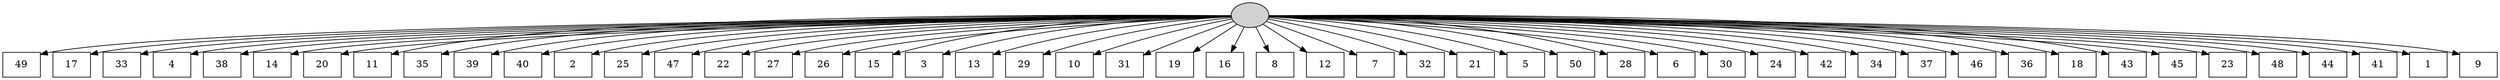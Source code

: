 digraph G {
0[style=filled, fillcolor=grey82, label=""];
1[shape=box,style=filled, fillcolor=white,label="49\n"];
2[shape=box,style=filled, fillcolor=white,label="17\n"];
3[shape=box,style=filled, fillcolor=white,label="33\n"];
4[shape=box,style=filled, fillcolor=white,label="4\n"];
5[shape=box,style=filled, fillcolor=white,label="38\n"];
6[shape=box,style=filled, fillcolor=white,label="14\n"];
7[shape=box,style=filled, fillcolor=white,label="20\n"];
8[shape=box,style=filled, fillcolor=white,label="11\n"];
9[shape=box,style=filled, fillcolor=white,label="35\n"];
10[shape=box,style=filled, fillcolor=white,label="39\n"];
11[shape=box,style=filled, fillcolor=white,label="40\n"];
12[shape=box,style=filled, fillcolor=white,label="2\n"];
13[shape=box,style=filled, fillcolor=white,label="25\n"];
14[shape=box,style=filled, fillcolor=white,label="47\n"];
15[shape=box,style=filled, fillcolor=white,label="22\n"];
16[shape=box,style=filled, fillcolor=white,label="27\n"];
17[shape=box,style=filled, fillcolor=white,label="26\n"];
18[shape=box,style=filled, fillcolor=white,label="15\n"];
19[shape=box,style=filled, fillcolor=white,label="3\n"];
20[shape=box,style=filled, fillcolor=white,label="13\n"];
21[shape=box,style=filled, fillcolor=white,label="29\n"];
22[shape=box,style=filled, fillcolor=white,label="10\n"];
23[shape=box,style=filled, fillcolor=white,label="31\n"];
24[shape=box,style=filled, fillcolor=white,label="19\n"];
25[shape=box,style=filled, fillcolor=white,label="16\n"];
26[shape=box,style=filled, fillcolor=white,label="8\n"];
27[shape=box,style=filled, fillcolor=white,label="12\n"];
28[shape=box,style=filled, fillcolor=white,label="7\n"];
29[shape=box,style=filled, fillcolor=white,label="32\n"];
30[shape=box,style=filled, fillcolor=white,label="21\n"];
31[shape=box,style=filled, fillcolor=white,label="5\n"];
32[shape=box,style=filled, fillcolor=white,label="50\n"];
33[shape=box,style=filled, fillcolor=white,label="28\n"];
34[shape=box,style=filled, fillcolor=white,label="6\n"];
35[shape=box,style=filled, fillcolor=white,label="30\n"];
36[shape=box,style=filled, fillcolor=white,label="24\n"];
37[shape=box,style=filled, fillcolor=white,label="42\n"];
38[shape=box,style=filled, fillcolor=white,label="34\n"];
39[shape=box,style=filled, fillcolor=white,label="37\n"];
40[shape=box,style=filled, fillcolor=white,label="46\n"];
41[shape=box,style=filled, fillcolor=white,label="36\n"];
42[shape=box,style=filled, fillcolor=white,label="18\n"];
43[shape=box,style=filled, fillcolor=white,label="43\n"];
44[shape=box,style=filled, fillcolor=white,label="45\n"];
45[shape=box,style=filled, fillcolor=white,label="23\n"];
46[shape=box,style=filled, fillcolor=white,label="48\n"];
47[shape=box,style=filled, fillcolor=white,label="44\n"];
48[shape=box,style=filled, fillcolor=white,label="41\n"];
49[shape=box,style=filled, fillcolor=white,label="1\n"];
50[shape=box,style=filled, fillcolor=white,label="9\n"];
0->1 ;
0->2 ;
0->3 ;
0->4 ;
0->5 ;
0->6 ;
0->7 ;
0->8 ;
0->9 ;
0->10 ;
0->11 ;
0->12 ;
0->13 ;
0->14 ;
0->15 ;
0->16 ;
0->17 ;
0->18 ;
0->19 ;
0->20 ;
0->21 ;
0->22 ;
0->23 ;
0->24 ;
0->25 ;
0->26 ;
0->27 ;
0->28 ;
0->29 ;
0->30 ;
0->31 ;
0->32 ;
0->33 ;
0->34 ;
0->35 ;
0->36 ;
0->37 ;
0->38 ;
0->39 ;
0->40 ;
0->41 ;
0->42 ;
0->43 ;
0->44 ;
0->45 ;
0->46 ;
0->47 ;
0->48 ;
0->49 ;
0->50 ;
}
